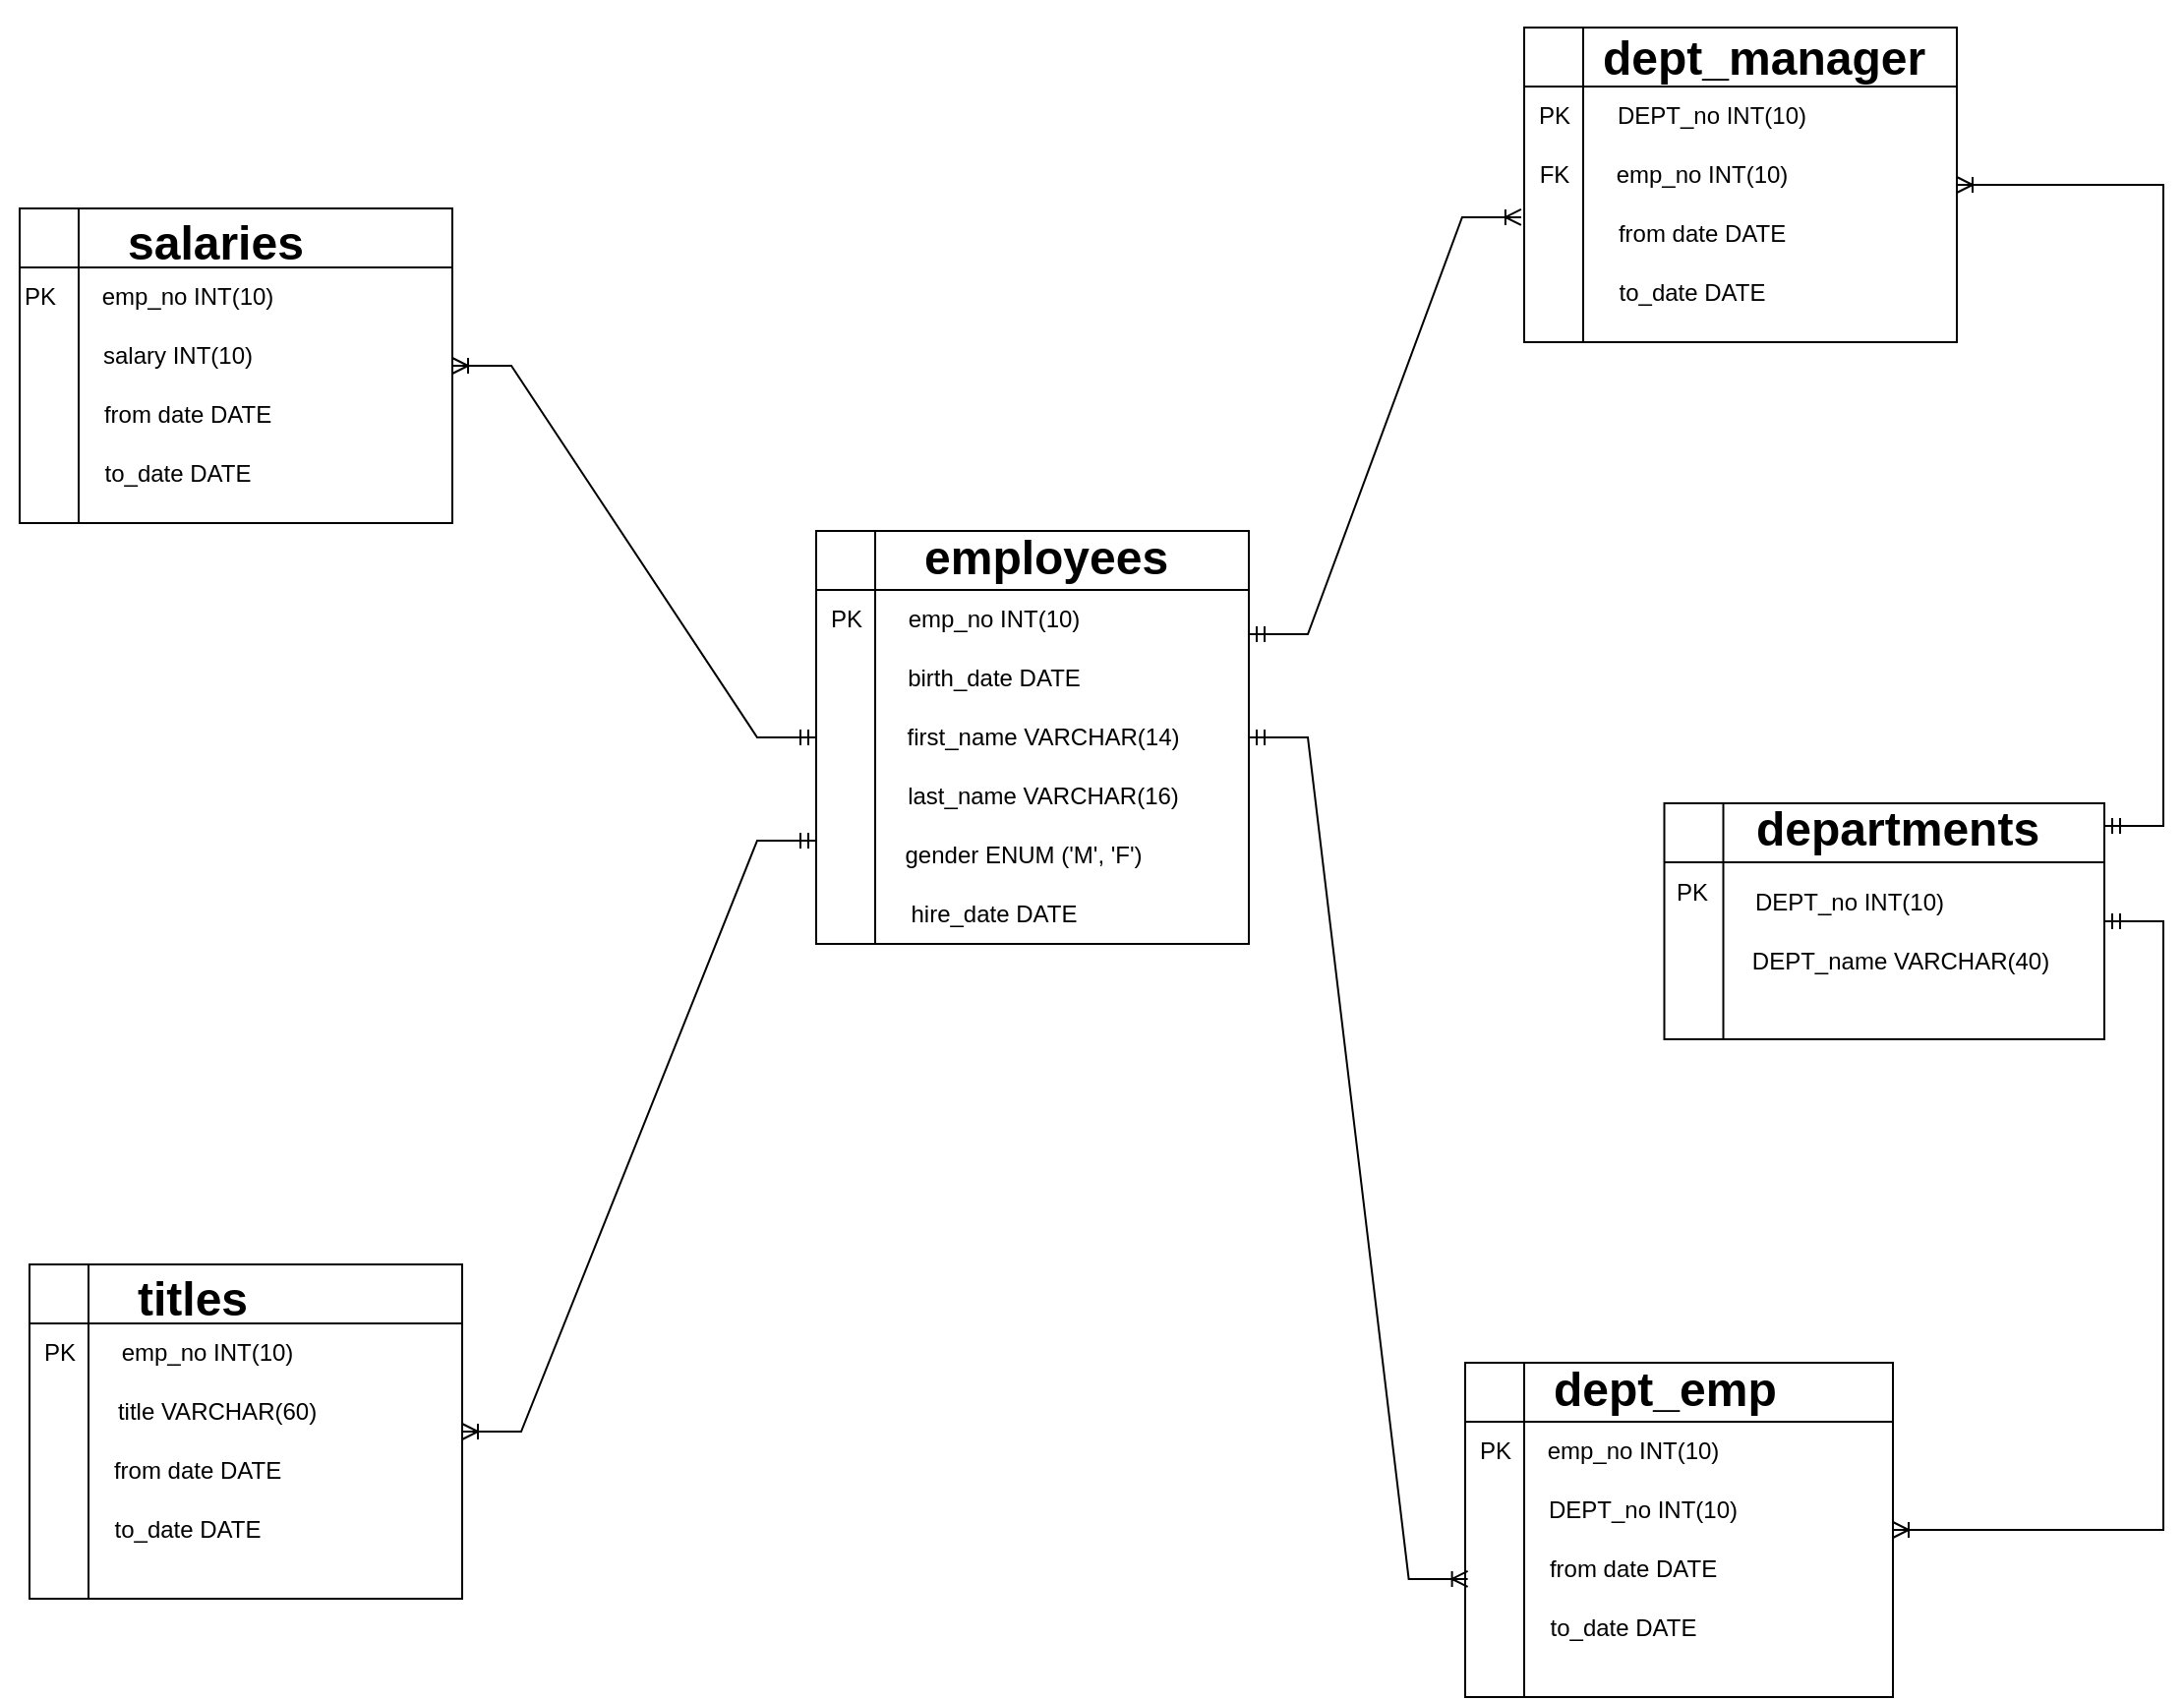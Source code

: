 <mxfile version="20.6.0" type="github">
  <diagram id="R2lEEEUBdFMjLlhIrx00" name="Page-1">
    <mxGraphModel dx="1782" dy="1851" grid="1" gridSize="10" guides="1" tooltips="1" connect="1" arrows="1" fold="1" page="1" pageScale="1" pageWidth="850" pageHeight="1100" math="0" shadow="0" extFonts="Permanent Marker^https://fonts.googleapis.com/css?family=Permanent+Marker">
      <root>
        <mxCell id="0" />
        <mxCell id="1" parent="0" />
        <mxCell id="DUUKmqjL-oP8OhFg8mXp-82" value="" style="shape=internalStorage;whiteSpace=wrap;html=1;backgroundOutline=1;dx=30;dy=30;" vertex="1" parent="1">
          <mxGeometry x="525" y="-290" width="220" height="210" as="geometry" />
        </mxCell>
        <mxCell id="DUUKmqjL-oP8OhFg8mXp-83" value="&lt;h1&gt;employees&lt;/h1&gt;" style="text;html=1;strokeColor=none;fillColor=none;spacing=5;spacingTop=-20;whiteSpace=wrap;overflow=hidden;rounded=0;" vertex="1" parent="1">
          <mxGeometry x="575" y="-296" width="190" height="34" as="geometry" />
        </mxCell>
        <mxCell id="DUUKmqjL-oP8OhFg8mXp-84" value="PK" style="text;html=1;align=center;verticalAlign=middle;resizable=0;points=[];autosize=1;strokeColor=none;fillColor=none;" vertex="1" parent="1">
          <mxGeometry x="520" y="-260" width="40" height="30" as="geometry" />
        </mxCell>
        <mxCell id="DUUKmqjL-oP8OhFg8mXp-85" value="" style="shape=internalStorage;whiteSpace=wrap;html=1;backgroundOutline=1;dx=30;dy=30;" vertex="1" parent="1">
          <mxGeometry x="956.25" y="-151.5" width="223.75" height="120" as="geometry" />
        </mxCell>
        <mxCell id="DUUKmqjL-oP8OhFg8mXp-86" value="&lt;h1&gt;departments&lt;/h1&gt;" style="text;html=1;strokeColor=none;fillColor=none;spacing=5;spacingTop=-20;whiteSpace=wrap;overflow=hidden;rounded=0;" vertex="1" parent="1">
          <mxGeometry x="998.12" y="-158.5" width="190" height="38" as="geometry" />
        </mxCell>
        <mxCell id="DUUKmqjL-oP8OhFg8mXp-87" value="PK" style="text;html=1;align=center;verticalAlign=middle;resizable=0;points=[];autosize=1;strokeColor=none;fillColor=none;" vertex="1" parent="1">
          <mxGeometry x="950" y="-121.5" width="40" height="30" as="geometry" />
        </mxCell>
        <mxCell id="DUUKmqjL-oP8OhFg8mXp-88" value="" style="shape=internalStorage;whiteSpace=wrap;html=1;backgroundOutline=1;dx=30;dy=30;" vertex="1" parent="1">
          <mxGeometry x="855" y="133" width="217.5" height="170" as="geometry" />
        </mxCell>
        <mxCell id="DUUKmqjL-oP8OhFg8mXp-89" value="&lt;h1&gt;dept_emp&lt;/h1&gt;" style="text;html=1;strokeColor=none;fillColor=none;spacing=5;spacingTop=-20;whiteSpace=wrap;overflow=hidden;rounded=0;" vertex="1" parent="1">
          <mxGeometry x="895" y="127" width="135" height="40" as="geometry" />
        </mxCell>
        <mxCell id="DUUKmqjL-oP8OhFg8mXp-90" value="PK" style="text;html=1;align=center;verticalAlign=middle;resizable=0;points=[];autosize=1;strokeColor=none;fillColor=none;" vertex="1" parent="1">
          <mxGeometry x="850" y="163" width="40" height="30" as="geometry" />
        </mxCell>
        <mxCell id="DUUKmqjL-oP8OhFg8mXp-91" value="" style="shape=internalStorage;whiteSpace=wrap;html=1;backgroundOutline=1;dx=30;dy=30;" vertex="1" parent="1">
          <mxGeometry x="125" y="83" width="220" height="170" as="geometry" />
        </mxCell>
        <mxCell id="DUUKmqjL-oP8OhFg8mXp-92" value="&lt;h1&gt;titles&lt;/h1&gt;" style="text;html=1;strokeColor=none;fillColor=none;spacing=5;spacingTop=-20;whiteSpace=wrap;overflow=hidden;rounded=0;" vertex="1" parent="1">
          <mxGeometry x="175" y="81" width="190" height="30" as="geometry" />
        </mxCell>
        <mxCell id="DUUKmqjL-oP8OhFg8mXp-93" value="PK" style="text;html=1;align=center;verticalAlign=middle;resizable=0;points=[];autosize=1;strokeColor=none;fillColor=none;" vertex="1" parent="1">
          <mxGeometry x="120" y="113" width="40" height="30" as="geometry" />
        </mxCell>
        <mxCell id="DUUKmqjL-oP8OhFg8mXp-94" value="" style="shape=internalStorage;whiteSpace=wrap;html=1;backgroundOutline=1;dx=30;dy=30;" vertex="1" parent="1">
          <mxGeometry x="885" y="-546" width="220" height="160" as="geometry" />
        </mxCell>
        <mxCell id="DUUKmqjL-oP8OhFg8mXp-95" value="&lt;h1&gt;dept_manager&lt;/h1&gt;" style="text;html=1;strokeColor=none;fillColor=none;spacing=5;spacingTop=-20;whiteSpace=wrap;overflow=hidden;rounded=0;" vertex="1" parent="1">
          <mxGeometry x="920" y="-550" width="190" height="40" as="geometry" />
        </mxCell>
        <mxCell id="DUUKmqjL-oP8OhFg8mXp-96" value="PK" style="text;html=1;align=center;verticalAlign=middle;resizable=0;points=[];autosize=1;strokeColor=none;fillColor=none;" vertex="1" parent="1">
          <mxGeometry x="880" y="-516" width="40" height="30" as="geometry" />
        </mxCell>
        <mxCell id="DUUKmqjL-oP8OhFg8mXp-100" value="" style="shape=internalStorage;whiteSpace=wrap;html=1;backgroundOutline=1;dx=30;dy=30;" vertex="1" parent="1">
          <mxGeometry x="120" y="-454" width="220" height="160" as="geometry" />
        </mxCell>
        <mxCell id="DUUKmqjL-oP8OhFg8mXp-101" value="&lt;h1&gt;salaries&lt;/h1&gt;" style="text;html=1;strokeColor=none;fillColor=none;spacing=5;spacingTop=-20;whiteSpace=wrap;overflow=hidden;rounded=0;" vertex="1" parent="1">
          <mxGeometry x="170" y="-456" width="190" height="30" as="geometry" />
        </mxCell>
        <mxCell id="DUUKmqjL-oP8OhFg8mXp-102" value="PK" style="text;html=1;align=center;verticalAlign=middle;resizable=0;points=[];autosize=1;strokeColor=none;fillColor=none;" vertex="1" parent="1">
          <mxGeometry x="110" y="-424" width="40" height="30" as="geometry" />
        </mxCell>
        <mxCell id="DUUKmqjL-oP8OhFg8mXp-103" value="emp_no INT(10)" style="text;html=1;align=center;verticalAlign=middle;resizable=0;points=[];autosize=1;strokeColor=none;fillColor=none;" vertex="1" parent="1">
          <mxGeometry x="150" y="-424" width="110" height="30" as="geometry" />
        </mxCell>
        <mxCell id="DUUKmqjL-oP8OhFg8mXp-106" value="emp_no INT(10)" style="text;html=1;align=center;verticalAlign=middle;resizable=0;points=[];autosize=1;strokeColor=none;fillColor=none;" vertex="1" parent="1">
          <mxGeometry x="560" y="-260" width="110" height="30" as="geometry" />
        </mxCell>
        <mxCell id="DUUKmqjL-oP8OhFg8mXp-107" value="emp_no INT(10)" style="text;html=1;align=center;verticalAlign=middle;resizable=0;points=[];autosize=1;strokeColor=none;fillColor=none;" vertex="1" parent="1">
          <mxGeometry x="160" y="113" width="110" height="30" as="geometry" />
        </mxCell>
        <mxCell id="DUUKmqjL-oP8OhFg8mXp-108" value="emp_no INT(10)" style="text;html=1;align=center;verticalAlign=middle;resizable=0;points=[];autosize=1;strokeColor=none;fillColor=none;" vertex="1" parent="1">
          <mxGeometry x="885" y="163" width="110" height="30" as="geometry" />
        </mxCell>
        <mxCell id="DUUKmqjL-oP8OhFg8mXp-109" value="DEPT_no INT(10)" style="text;html=1;align=center;verticalAlign=middle;resizable=0;points=[];autosize=1;strokeColor=none;fillColor=none;" vertex="1" parent="1">
          <mxGeometry x="920" y="-516" width="120" height="30" as="geometry" />
        </mxCell>
        <mxCell id="DUUKmqjL-oP8OhFg8mXp-110" value="emp_no INT(10)" style="text;html=1;align=center;verticalAlign=middle;resizable=0;points=[];autosize=1;strokeColor=none;fillColor=none;" vertex="1" parent="1">
          <mxGeometry x="920" y="-486" width="110" height="30" as="geometry" />
        </mxCell>
        <mxCell id="DUUKmqjL-oP8OhFg8mXp-111" value="from date DATE" style="text;html=1;align=center;verticalAlign=middle;resizable=0;points=[];autosize=1;strokeColor=none;fillColor=none;" vertex="1" parent="1">
          <mxGeometry x="920" y="-456" width="110" height="30" as="geometry" />
        </mxCell>
        <mxCell id="DUUKmqjL-oP8OhFg8mXp-112" value="to_date DATE" style="text;html=1;align=center;verticalAlign=middle;resizable=0;points=[];autosize=1;strokeColor=none;fillColor=none;" vertex="1" parent="1">
          <mxGeometry x="920" y="-426" width="100" height="30" as="geometry" />
        </mxCell>
        <mxCell id="DUUKmqjL-oP8OhFg8mXp-113" value="FK" style="text;html=1;align=center;verticalAlign=middle;resizable=0;points=[];autosize=1;strokeColor=none;fillColor=none;" vertex="1" parent="1">
          <mxGeometry x="880" y="-486" width="40" height="30" as="geometry" />
        </mxCell>
        <mxCell id="DUUKmqjL-oP8OhFg8mXp-114" value="DEPT_no INT(10)" style="text;html=1;align=center;verticalAlign=middle;resizable=0;points=[];autosize=1;strokeColor=none;fillColor=none;" vertex="1" parent="1">
          <mxGeometry x="990.0" y="-116.5" width="120" height="30" as="geometry" />
        </mxCell>
        <mxCell id="DUUKmqjL-oP8OhFg8mXp-115" value="DEPT_name VARCHAR(40)" style="text;html=1;align=center;verticalAlign=middle;resizable=0;points=[];autosize=1;strokeColor=none;fillColor=none;" vertex="1" parent="1">
          <mxGeometry x="991.25" y="-86.5" width="170" height="30" as="geometry" />
        </mxCell>
        <mxCell id="DUUKmqjL-oP8OhFg8mXp-116" value="DEPT_no INT(10)" style="text;html=1;align=center;verticalAlign=middle;resizable=0;points=[];autosize=1;strokeColor=none;fillColor=none;" vertex="1" parent="1">
          <mxGeometry x="885" y="193" width="120" height="30" as="geometry" />
        </mxCell>
        <mxCell id="DUUKmqjL-oP8OhFg8mXp-117" value="from date DATE" style="text;html=1;align=center;verticalAlign=middle;resizable=0;points=[];autosize=1;strokeColor=none;fillColor=none;" vertex="1" parent="1">
          <mxGeometry x="885" y="223" width="110" height="30" as="geometry" />
        </mxCell>
        <mxCell id="DUUKmqjL-oP8OhFg8mXp-118" value="to_date DATE" style="text;html=1;align=center;verticalAlign=middle;resizable=0;points=[];autosize=1;strokeColor=none;fillColor=none;" vertex="1" parent="1">
          <mxGeometry x="885" y="253" width="100" height="30" as="geometry" />
        </mxCell>
        <mxCell id="DUUKmqjL-oP8OhFg8mXp-119" value="birth_date DATE" style="text;html=1;align=center;verticalAlign=middle;resizable=0;points=[];autosize=1;strokeColor=none;fillColor=none;" vertex="1" parent="1">
          <mxGeometry x="560" y="-230" width="110" height="30" as="geometry" />
        </mxCell>
        <mxCell id="DUUKmqjL-oP8OhFg8mXp-120" value="first_name VARCHAR(14)" style="text;html=1;align=center;verticalAlign=middle;resizable=0;points=[];autosize=1;strokeColor=none;fillColor=none;" vertex="1" parent="1">
          <mxGeometry x="560" y="-200" width="160" height="30" as="geometry" />
        </mxCell>
        <mxCell id="DUUKmqjL-oP8OhFg8mXp-121" value="gender ENUM (&#39;M&#39;, &#39;F&#39;)" style="text;html=1;align=center;verticalAlign=middle;resizable=0;points=[];autosize=1;strokeColor=none;fillColor=none;" vertex="1" parent="1">
          <mxGeometry x="560" y="-140" width="140" height="30" as="geometry" />
        </mxCell>
        <mxCell id="DUUKmqjL-oP8OhFg8mXp-122" value="last_name VARCHAR(16)" style="text;html=1;align=center;verticalAlign=middle;resizable=0;points=[];autosize=1;strokeColor=none;fillColor=none;" vertex="1" parent="1">
          <mxGeometry x="560" y="-170" width="160" height="30" as="geometry" />
        </mxCell>
        <mxCell id="DUUKmqjL-oP8OhFg8mXp-123" value="hire_date DATE" style="text;html=1;align=center;verticalAlign=middle;resizable=0;points=[];autosize=1;strokeColor=none;fillColor=none;" vertex="1" parent="1">
          <mxGeometry x="560" y="-110" width="110" height="30" as="geometry" />
        </mxCell>
        <mxCell id="DUUKmqjL-oP8OhFg8mXp-124" value="title VARCHAR(60)" style="text;html=1;align=center;verticalAlign=middle;resizable=0;points=[];autosize=1;strokeColor=none;fillColor=none;" vertex="1" parent="1">
          <mxGeometry x="160" y="143" width="120" height="30" as="geometry" />
        </mxCell>
        <mxCell id="DUUKmqjL-oP8OhFg8mXp-125" value="from date DATE" style="text;html=1;align=center;verticalAlign=middle;resizable=0;points=[];autosize=1;strokeColor=none;fillColor=none;" vertex="1" parent="1">
          <mxGeometry x="155" y="173" width="110" height="30" as="geometry" />
        </mxCell>
        <mxCell id="DUUKmqjL-oP8OhFg8mXp-126" value="to_date DATE" style="text;html=1;align=center;verticalAlign=middle;resizable=0;points=[];autosize=1;strokeColor=none;fillColor=none;" vertex="1" parent="1">
          <mxGeometry x="155" y="203" width="100" height="30" as="geometry" />
        </mxCell>
        <mxCell id="DUUKmqjL-oP8OhFg8mXp-127" value="salary INT(10)" style="text;html=1;align=center;verticalAlign=middle;resizable=0;points=[];autosize=1;strokeColor=none;fillColor=none;" vertex="1" parent="1">
          <mxGeometry x="150" y="-394" width="100" height="30" as="geometry" />
        </mxCell>
        <mxCell id="DUUKmqjL-oP8OhFg8mXp-128" value="from date DATE" style="text;html=1;align=center;verticalAlign=middle;resizable=0;points=[];autosize=1;strokeColor=none;fillColor=none;" vertex="1" parent="1">
          <mxGeometry x="150" y="-364" width="110" height="30" as="geometry" />
        </mxCell>
        <mxCell id="DUUKmqjL-oP8OhFg8mXp-129" value="to_date DATE" style="text;html=1;align=center;verticalAlign=middle;resizable=0;points=[];autosize=1;strokeColor=none;fillColor=none;" vertex="1" parent="1">
          <mxGeometry x="150" y="-334" width="100" height="30" as="geometry" />
        </mxCell>
        <mxCell id="DUUKmqjL-oP8OhFg8mXp-130" value="" style="edgeStyle=entityRelationEdgeStyle;fontSize=12;html=1;endArrow=ERoneToMany;startArrow=ERmandOne;rounded=0;exitX=0;exitY=0.5;exitDx=0;exitDy=0;" edge="1" parent="1" source="DUUKmqjL-oP8OhFg8mXp-82" target="DUUKmqjL-oP8OhFg8mXp-100">
          <mxGeometry width="100" height="100" relative="1" as="geometry">
            <mxPoint x="325" y="-120" as="sourcePoint" />
            <mxPoint x="425" y="-220" as="targetPoint" />
          </mxGeometry>
        </mxCell>
        <mxCell id="DUUKmqjL-oP8OhFg8mXp-131" value="" style="edgeStyle=entityRelationEdgeStyle;fontSize=12;html=1;endArrow=ERoneToMany;startArrow=ERmandOne;rounded=0;exitX=0;exitY=0.75;exitDx=0;exitDy=0;entryX=1;entryY=0.5;entryDx=0;entryDy=0;" edge="1" parent="1" source="DUUKmqjL-oP8OhFg8mXp-82" target="DUUKmqjL-oP8OhFg8mXp-91">
          <mxGeometry width="100" height="100" relative="1" as="geometry">
            <mxPoint x="425" y="265" as="sourcePoint" />
            <mxPoint x="310" y="110" as="targetPoint" />
          </mxGeometry>
        </mxCell>
        <mxCell id="DUUKmqjL-oP8OhFg8mXp-132" value="" style="edgeStyle=entityRelationEdgeStyle;fontSize=12;html=1;endArrow=ERoneToMany;startArrow=ERmandOne;rounded=0;entryX=0.006;entryY=0.647;entryDx=0;entryDy=0;entryPerimeter=0;" edge="1" parent="1" source="DUUKmqjL-oP8OhFg8mXp-82" target="DUUKmqjL-oP8OhFg8mXp-88">
          <mxGeometry width="100" height="100" relative="1" as="geometry">
            <mxPoint x="480" y="182.5" as="sourcePoint" />
            <mxPoint x="650" y="310" as="targetPoint" />
          </mxGeometry>
        </mxCell>
        <mxCell id="DUUKmqjL-oP8OhFg8mXp-133" value="" style="edgeStyle=entityRelationEdgeStyle;fontSize=12;html=1;endArrow=ERoneToMany;startArrow=ERmandOne;rounded=0;entryX=1;entryY=0.5;entryDx=0;entryDy=0;" edge="1" parent="1" source="DUUKmqjL-oP8OhFg8mXp-85" target="DUUKmqjL-oP8OhFg8mXp-88">
          <mxGeometry width="100" height="100" relative="1" as="geometry">
            <mxPoint x="950" y="90" as="sourcePoint" />
            <mxPoint x="810" y="220" as="targetPoint" />
          </mxGeometry>
        </mxCell>
        <mxCell id="DUUKmqjL-oP8OhFg8mXp-134" value="" style="edgeStyle=entityRelationEdgeStyle;fontSize=12;html=1;endArrow=ERoneToMany;startArrow=ERmandOne;rounded=0;" edge="1" parent="1" target="DUUKmqjL-oP8OhFg8mXp-94">
          <mxGeometry width="100" height="100" relative="1" as="geometry">
            <mxPoint x="1180" y="-140" as="sourcePoint" />
            <mxPoint x="745" y="-14" as="targetPoint" />
          </mxGeometry>
        </mxCell>
        <mxCell id="DUUKmqjL-oP8OhFg8mXp-135" value="" style="edgeStyle=entityRelationEdgeStyle;fontSize=12;html=1;endArrow=ERoneToMany;startArrow=ERmandOne;rounded=0;entryX=-0.007;entryY=0.603;entryDx=0;entryDy=0;entryPerimeter=0;exitX=1;exitY=0.25;exitDx=0;exitDy=0;" edge="1" parent="1" source="DUUKmqjL-oP8OhFg8mXp-82" target="DUUKmqjL-oP8OhFg8mXp-94">
          <mxGeometry width="100" height="100" relative="1" as="geometry">
            <mxPoint x="780" y="-260" as="sourcePoint" />
            <mxPoint x="430" y="-600" as="targetPoint" />
          </mxGeometry>
        </mxCell>
      </root>
    </mxGraphModel>
  </diagram>
</mxfile>
